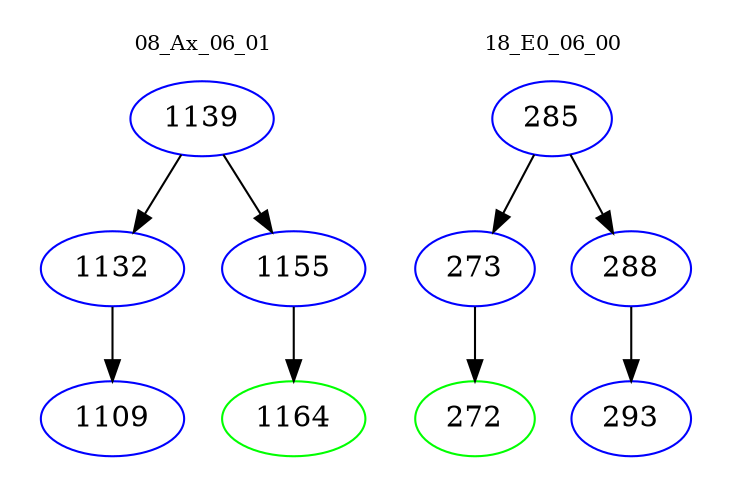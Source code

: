 digraph{
subgraph cluster_0 {
color = white
label = "08_Ax_06_01";
fontsize=10;
T0_1139 [label="1139", color="blue"]
T0_1139 -> T0_1132 [color="black"]
T0_1132 [label="1132", color="blue"]
T0_1132 -> T0_1109 [color="black"]
T0_1109 [label="1109", color="blue"]
T0_1139 -> T0_1155 [color="black"]
T0_1155 [label="1155", color="blue"]
T0_1155 -> T0_1164 [color="black"]
T0_1164 [label="1164", color="green"]
}
subgraph cluster_1 {
color = white
label = "18_E0_06_00";
fontsize=10;
T1_285 [label="285", color="blue"]
T1_285 -> T1_273 [color="black"]
T1_273 [label="273", color="blue"]
T1_273 -> T1_272 [color="black"]
T1_272 [label="272", color="green"]
T1_285 -> T1_288 [color="black"]
T1_288 [label="288", color="blue"]
T1_288 -> T1_293 [color="black"]
T1_293 [label="293", color="blue"]
}
}
